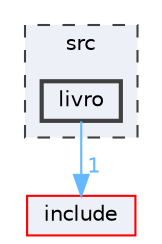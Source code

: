 digraph "src/livro"
{
 // LATEX_PDF_SIZE
  bgcolor="transparent";
  edge [fontname=Helvetica,fontsize=10,labelfontname=Helvetica,labelfontsize=10];
  node [fontname=Helvetica,fontsize=10,shape=box,height=0.2,width=0.4];
  compound=true
  subgraph clusterdir_68267d1309a1af8e8297ef4c3efbcdba {
    graph [ bgcolor="#edf0f7", pencolor="grey25", label="src", fontname=Helvetica,fontsize=10 style="filled,dashed", URL="dir_68267d1309a1af8e8297ef4c3efbcdba.html",tooltip=""]
  dir_8113687c0d7e57f9e5c069971be2cb0e [label="livro", fillcolor="#edf0f7", color="grey25", style="filled,bold", URL="dir_8113687c0d7e57f9e5c069971be2cb0e.html",tooltip=""];
  }
  dir_d44c64559bbebec7f509842c48db8b23 [label="include", fillcolor="#edf0f7", color="red", style="filled", URL="dir_d44c64559bbebec7f509842c48db8b23.html",tooltip=""];
  dir_8113687c0d7e57f9e5c069971be2cb0e->dir_d44c64559bbebec7f509842c48db8b23 [headlabel="1", labeldistance=1.5 headhref="dir_000005_000003.html" color="steelblue1" fontcolor="steelblue1"];
}
